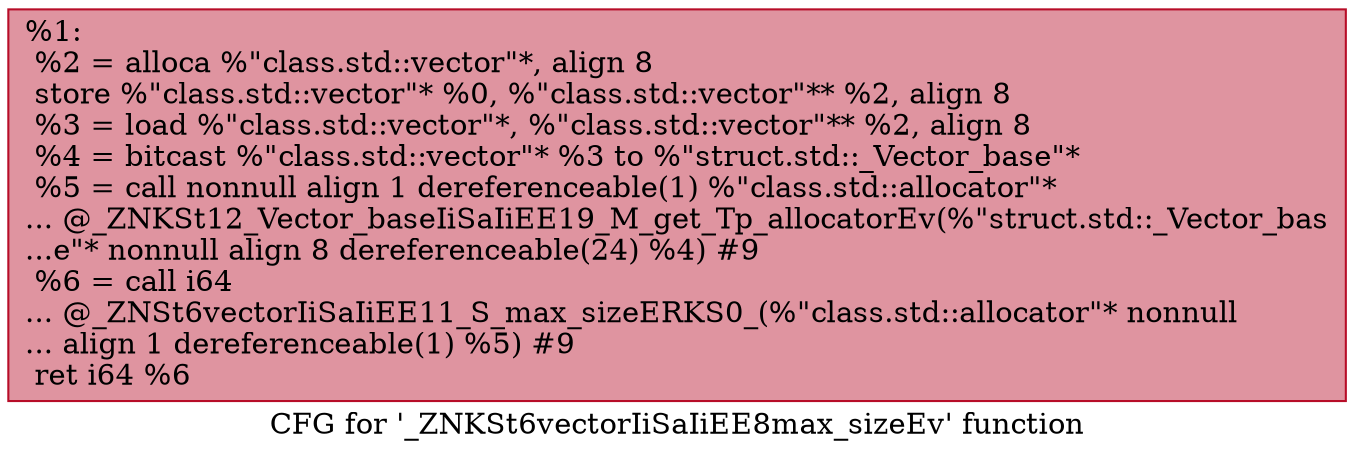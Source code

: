 digraph "CFG for '_ZNKSt6vectorIiSaIiEE8max_sizeEv' function" {
	label="CFG for '_ZNKSt6vectorIiSaIiEE8max_sizeEv' function";

	Node0x563b4aa1ad10 [shape=record,color="#b70d28ff", style=filled, fillcolor="#b70d2870",label="{%1:\l  %2 = alloca %\"class.std::vector\"*, align 8\l  store %\"class.std::vector\"* %0, %\"class.std::vector\"** %2, align 8\l  %3 = load %\"class.std::vector\"*, %\"class.std::vector\"** %2, align 8\l  %4 = bitcast %\"class.std::vector\"* %3 to %\"struct.std::_Vector_base\"*\l  %5 = call nonnull align 1 dereferenceable(1) %\"class.std::allocator\"*\l... @_ZNKSt12_Vector_baseIiSaIiEE19_M_get_Tp_allocatorEv(%\"struct.std::_Vector_bas\l...e\"* nonnull align 8 dereferenceable(24) %4) #9\l  %6 = call i64\l... @_ZNSt6vectorIiSaIiEE11_S_max_sizeERKS0_(%\"class.std::allocator\"* nonnull\l... align 1 dereferenceable(1) %5) #9\l  ret i64 %6\l}"];
}
